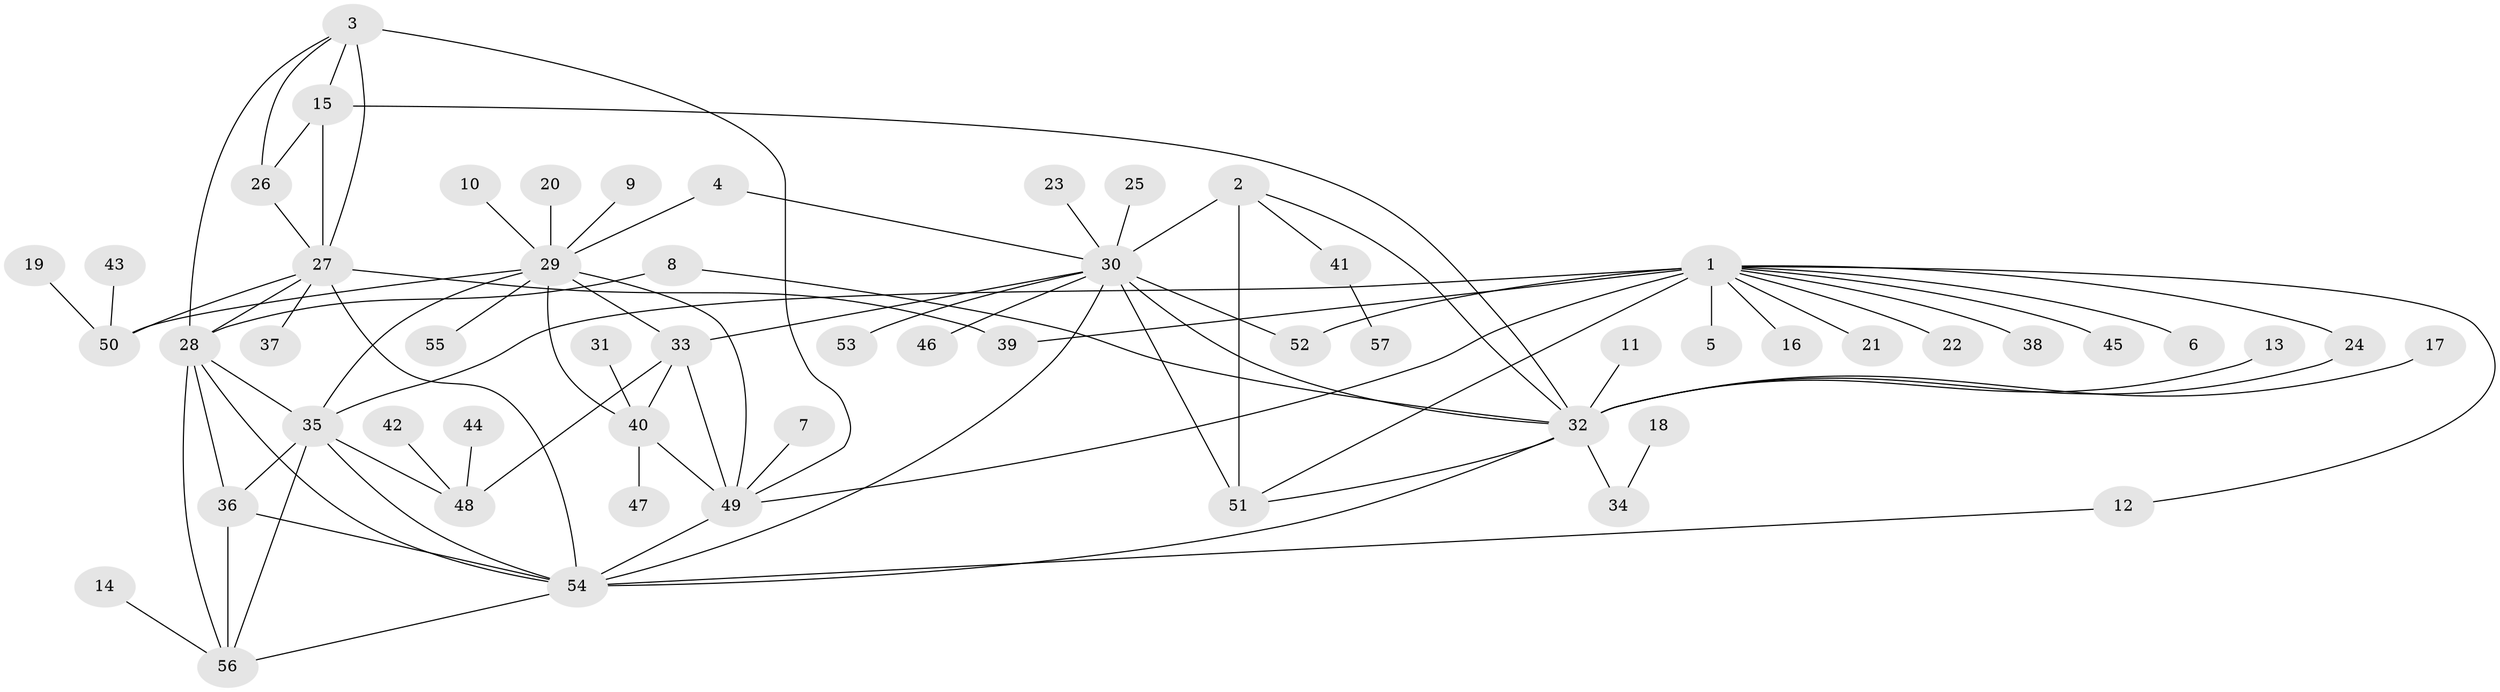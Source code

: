 // original degree distribution, {7: 0.08928571428571429, 6: 0.044642857142857144, 9: 0.026785714285714284, 5: 0.026785714285714284, 8: 0.026785714285714284, 13: 0.008928571428571428, 12: 0.008928571428571428, 11: 0.008928571428571428, 2: 0.16071428571428573, 3: 0.03571428571428571, 1: 0.5535714285714286, 4: 0.008928571428571428}
// Generated by graph-tools (version 1.1) at 2025/50/03/09/25 03:50:43]
// undirected, 57 vertices, 88 edges
graph export_dot {
graph [start="1"]
  node [color=gray90,style=filled];
  1;
  2;
  3;
  4;
  5;
  6;
  7;
  8;
  9;
  10;
  11;
  12;
  13;
  14;
  15;
  16;
  17;
  18;
  19;
  20;
  21;
  22;
  23;
  24;
  25;
  26;
  27;
  28;
  29;
  30;
  31;
  32;
  33;
  34;
  35;
  36;
  37;
  38;
  39;
  40;
  41;
  42;
  43;
  44;
  45;
  46;
  47;
  48;
  49;
  50;
  51;
  52;
  53;
  54;
  55;
  56;
  57;
  1 -- 5 [weight=1.0];
  1 -- 6 [weight=1.0];
  1 -- 12 [weight=1.0];
  1 -- 16 [weight=1.0];
  1 -- 21 [weight=1.0];
  1 -- 22 [weight=1.0];
  1 -- 24 [weight=1.0];
  1 -- 35 [weight=1.0];
  1 -- 38 [weight=1.0];
  1 -- 39 [weight=4.0];
  1 -- 45 [weight=1.0];
  1 -- 49 [weight=1.0];
  1 -- 51 [weight=1.0];
  1 -- 52 [weight=1.0];
  2 -- 30 [weight=2.0];
  2 -- 32 [weight=1.0];
  2 -- 41 [weight=1.0];
  2 -- 51 [weight=1.0];
  3 -- 15 [weight=1.0];
  3 -- 26 [weight=1.0];
  3 -- 27 [weight=2.0];
  3 -- 28 [weight=1.0];
  3 -- 49 [weight=1.0];
  4 -- 29 [weight=1.0];
  4 -- 30 [weight=1.0];
  7 -- 49 [weight=1.0];
  8 -- 28 [weight=1.0];
  8 -- 32 [weight=1.0];
  9 -- 29 [weight=1.0];
  10 -- 29 [weight=1.0];
  11 -- 32 [weight=1.0];
  12 -- 54 [weight=1.0];
  13 -- 32 [weight=1.0];
  14 -- 56 [weight=1.0];
  15 -- 26 [weight=1.0];
  15 -- 27 [weight=2.0];
  15 -- 32 [weight=1.0];
  17 -- 32 [weight=1.0];
  18 -- 34 [weight=1.0];
  19 -- 50 [weight=1.0];
  20 -- 29 [weight=1.0];
  23 -- 30 [weight=1.0];
  24 -- 32 [weight=1.0];
  25 -- 30 [weight=1.0];
  26 -- 27 [weight=2.0];
  27 -- 28 [weight=1.0];
  27 -- 37 [weight=1.0];
  27 -- 39 [weight=1.0];
  27 -- 50 [weight=1.0];
  27 -- 54 [weight=1.0];
  28 -- 35 [weight=1.0];
  28 -- 36 [weight=1.0];
  28 -- 54 [weight=1.0];
  28 -- 56 [weight=1.0];
  29 -- 33 [weight=1.0];
  29 -- 35 [weight=1.0];
  29 -- 40 [weight=1.0];
  29 -- 49 [weight=2.0];
  29 -- 50 [weight=1.0];
  29 -- 55 [weight=1.0];
  30 -- 32 [weight=2.0];
  30 -- 33 [weight=1.0];
  30 -- 46 [weight=1.0];
  30 -- 51 [weight=2.0];
  30 -- 52 [weight=1.0];
  30 -- 53 [weight=1.0];
  30 -- 54 [weight=1.0];
  31 -- 40 [weight=1.0];
  32 -- 34 [weight=1.0];
  32 -- 51 [weight=1.0];
  32 -- 54 [weight=1.0];
  33 -- 40 [weight=1.0];
  33 -- 48 [weight=1.0];
  33 -- 49 [weight=2.0];
  35 -- 36 [weight=1.0];
  35 -- 48 [weight=1.0];
  35 -- 54 [weight=1.0];
  35 -- 56 [weight=1.0];
  36 -- 54 [weight=1.0];
  36 -- 56 [weight=1.0];
  40 -- 47 [weight=1.0];
  40 -- 49 [weight=2.0];
  41 -- 57 [weight=1.0];
  42 -- 48 [weight=1.0];
  43 -- 50 [weight=1.0];
  44 -- 48 [weight=1.0];
  49 -- 54 [weight=1.0];
  54 -- 56 [weight=1.0];
}
